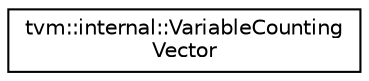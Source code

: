 digraph "Graphical Class Hierarchy"
{
  edge [fontname="Helvetica",fontsize="10",labelfontname="Helvetica",labelfontsize="10"];
  node [fontname="Helvetica",fontsize="10",shape=record];
  rankdir="LR";
  Node0 [label="tvm::internal::VariableCounting\lVector",height=0.2,width=0.4,color="black", fillcolor="white", style="filled",URL="$classtvm_1_1internal_1_1VariableCountingVector.html"];
}

